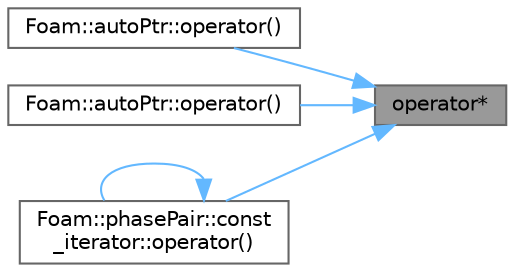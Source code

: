 digraph "operator*"
{
 // LATEX_PDF_SIZE
  bgcolor="transparent";
  edge [fontname=Helvetica,fontsize=10,labelfontname=Helvetica,labelfontsize=10];
  node [fontname=Helvetica,fontsize=10,shape=box,height=0.2,width=0.4];
  rankdir="RL";
  Node1 [id="Node000001",label="operator*",height=0.2,width=0.4,color="gray40", fillcolor="grey60", style="filled", fontcolor="black",tooltip=" "];
  Node1 -> Node2 [id="edge1_Node000001_Node000002",dir="back",color="steelblue1",style="solid",tooltip=" "];
  Node2 [id="Node000002",label="Foam::autoPtr::operator()",height=0.2,width=0.4,color="grey40", fillcolor="white", style="filled",URL="$classFoam_1_1autoPtr.html#a625855a4f62948f4f1ad06354be9ca09",tooltip=" "];
  Node1 -> Node3 [id="edge2_Node000001_Node000003",dir="back",color="steelblue1",style="solid",tooltip=" "];
  Node3 [id="Node000003",label="Foam::autoPtr::operator()",height=0.2,width=0.4,color="grey40", fillcolor="white", style="filled",URL="$classFoam_1_1autoPtr.html#afdc36f6a5716b29a5d81a2dd93376d82",tooltip=" "];
  Node1 -> Node4 [id="edge3_Node000001_Node000004",dir="back",color="steelblue1",style="solid",tooltip=" "];
  Node4 [id="Node000004",label="Foam::phasePair::const\l_iterator::operator()",height=0.2,width=0.4,color="grey40", fillcolor="white", style="filled",URL="$classFoam_1_1phasePair_1_1const__iterator.html#a8ba856d86946231cc00988ebd32de2f9",tooltip=" "];
  Node4 -> Node4 [id="edge4_Node000004_Node000004",dir="back",color="steelblue1",style="solid",tooltip=" "];
}
